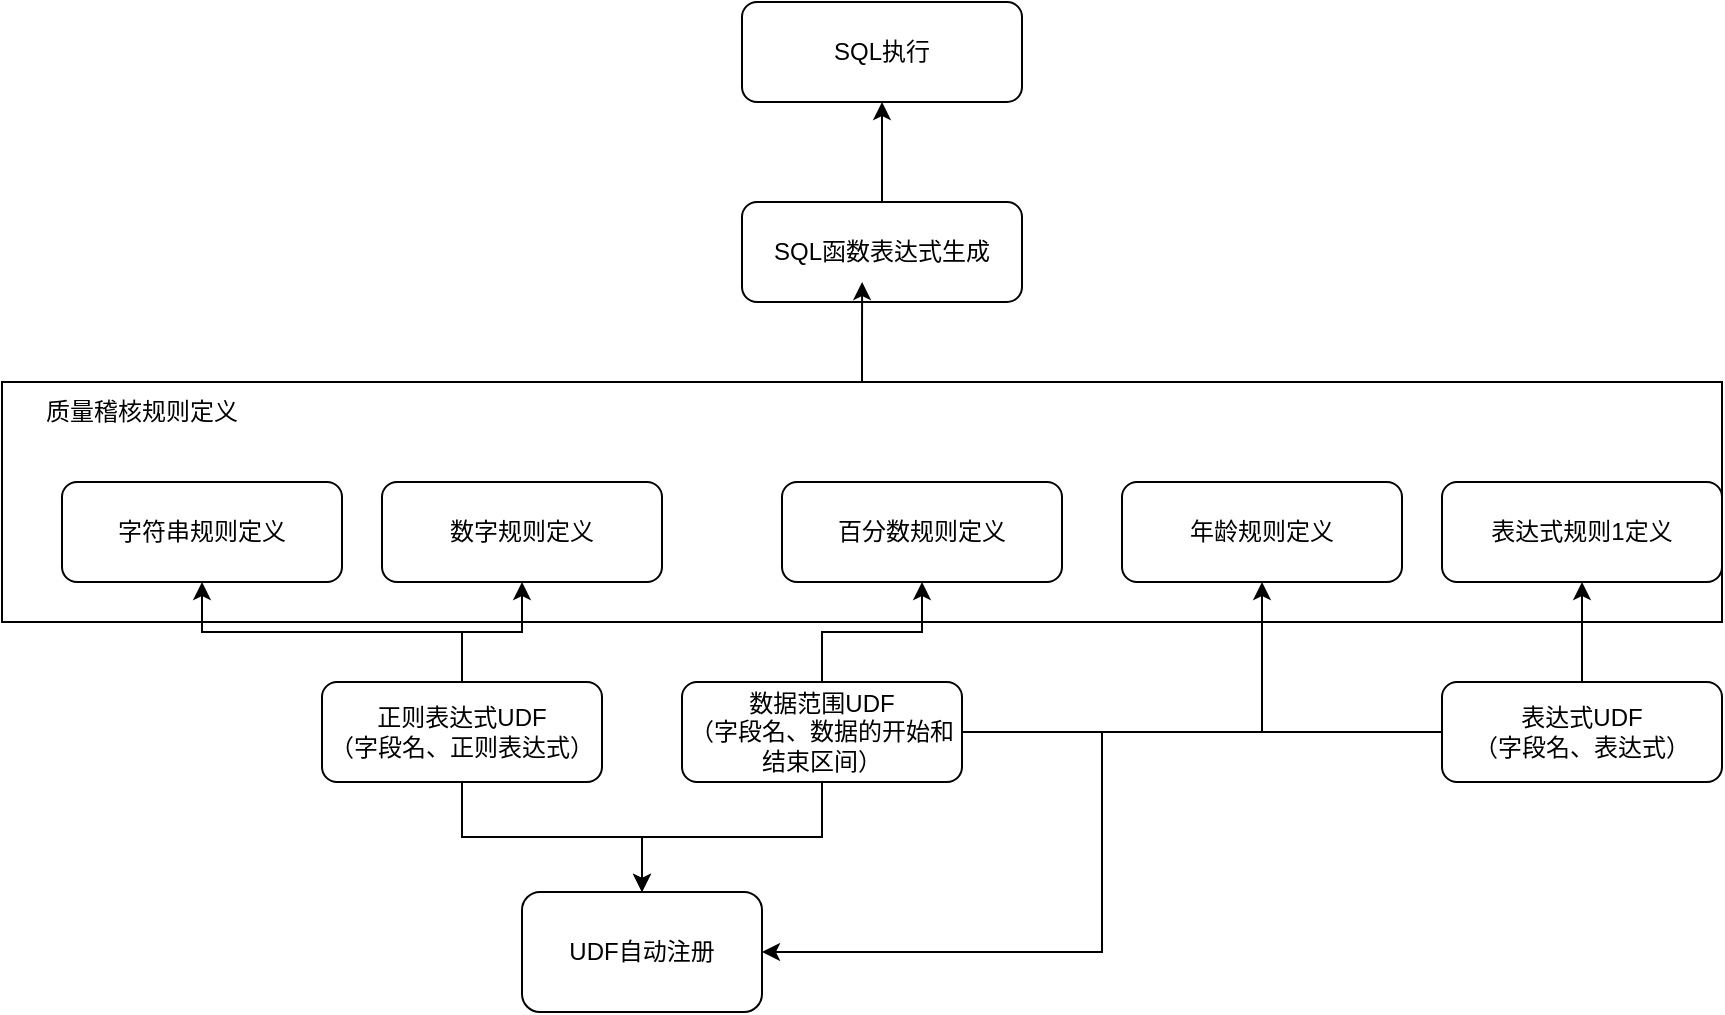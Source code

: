 <mxfile version="24.7.5" pages="2">
  <diagram name="zl_zq" id="EnklMg3L7o-6UmikLhj0">
    <mxGraphModel dx="1050" dy="525" grid="1" gridSize="10" guides="1" tooltips="1" connect="1" arrows="1" fold="1" page="1" pageScale="1" pageWidth="827" pageHeight="1169" math="0" shadow="0">
      <root>
        <mxCell id="0" />
        <mxCell id="1" parent="0" />
        <mxCell id="MpRmsq3lnbngI3vuwVID-38" value="" style="rounded=0;whiteSpace=wrap;html=1;" vertex="1" parent="1">
          <mxGeometry x="180" y="320" width="860" height="120" as="geometry" />
        </mxCell>
        <mxCell id="MpRmsq3lnbngI3vuwVID-22" style="edgeStyle=orthogonalEdgeStyle;rounded=0;orthogonalLoop=1;jettySize=auto;html=1;" edge="1" parent="1" source="MpRmsq3lnbngI3vuwVID-18" target="MpRmsq3lnbngI3vuwVID-21">
          <mxGeometry relative="1" as="geometry" />
        </mxCell>
        <mxCell id="MpRmsq3lnbngI3vuwVID-28" style="edgeStyle=orthogonalEdgeStyle;rounded=0;orthogonalLoop=1;jettySize=auto;html=1;entryX=0.5;entryY=1;entryDx=0;entryDy=0;" edge="1" parent="1" source="MpRmsq3lnbngI3vuwVID-18" target="MpRmsq3lnbngI3vuwVID-24">
          <mxGeometry relative="1" as="geometry" />
        </mxCell>
        <mxCell id="MpRmsq3lnbngI3vuwVID-29" style="edgeStyle=orthogonalEdgeStyle;rounded=0;orthogonalLoop=1;jettySize=auto;html=1;entryX=0.5;entryY=1;entryDx=0;entryDy=0;" edge="1" parent="1" source="MpRmsq3lnbngI3vuwVID-18" target="MpRmsq3lnbngI3vuwVID-25">
          <mxGeometry relative="1" as="geometry" />
        </mxCell>
        <mxCell id="MpRmsq3lnbngI3vuwVID-18" value="正则表达式UDF&lt;div&gt;（字段名、正则表达式）&lt;/div&gt;" style="rounded=1;whiteSpace=wrap;html=1;" vertex="1" parent="1">
          <mxGeometry x="340" y="470" width="140" height="50" as="geometry" />
        </mxCell>
        <mxCell id="MpRmsq3lnbngI3vuwVID-23" style="edgeStyle=orthogonalEdgeStyle;rounded=0;orthogonalLoop=1;jettySize=auto;html=1;entryX=0.5;entryY=0;entryDx=0;entryDy=0;" edge="1" parent="1" source="MpRmsq3lnbngI3vuwVID-20" target="MpRmsq3lnbngI3vuwVID-21">
          <mxGeometry relative="1" as="geometry" />
        </mxCell>
        <mxCell id="MpRmsq3lnbngI3vuwVID-30" style="edgeStyle=orthogonalEdgeStyle;rounded=0;orthogonalLoop=1;jettySize=auto;html=1;entryX=0.5;entryY=1;entryDx=0;entryDy=0;" edge="1" parent="1" source="MpRmsq3lnbngI3vuwVID-20" target="MpRmsq3lnbngI3vuwVID-26">
          <mxGeometry relative="1" as="geometry" />
        </mxCell>
        <mxCell id="MpRmsq3lnbngI3vuwVID-31" style="edgeStyle=orthogonalEdgeStyle;rounded=0;orthogonalLoop=1;jettySize=auto;html=1;entryX=0.5;entryY=1;entryDx=0;entryDy=0;" edge="1" parent="1" source="MpRmsq3lnbngI3vuwVID-20" target="MpRmsq3lnbngI3vuwVID-27">
          <mxGeometry relative="1" as="geometry" />
        </mxCell>
        <mxCell id="MpRmsq3lnbngI3vuwVID-20" value="数据范围UDF&lt;div&gt;（字段名、数据的开始和结束区间）&lt;/div&gt;" style="rounded=1;whiteSpace=wrap;html=1;" vertex="1" parent="1">
          <mxGeometry x="520" y="470" width="140" height="50" as="geometry" />
        </mxCell>
        <mxCell id="MpRmsq3lnbngI3vuwVID-21" value="UDF自动注册" style="rounded=1;whiteSpace=wrap;html=1;" vertex="1" parent="1">
          <mxGeometry x="440" y="575" width="120" height="60" as="geometry" />
        </mxCell>
        <mxCell id="MpRmsq3lnbngI3vuwVID-24" value="字符串规则定义" style="rounded=1;whiteSpace=wrap;html=1;" vertex="1" parent="1">
          <mxGeometry x="210" y="370" width="140" height="50" as="geometry" />
        </mxCell>
        <mxCell id="MpRmsq3lnbngI3vuwVID-25" value="数字规则定义" style="rounded=1;whiteSpace=wrap;html=1;" vertex="1" parent="1">
          <mxGeometry x="370" y="370" width="140" height="50" as="geometry" />
        </mxCell>
        <mxCell id="MpRmsq3lnbngI3vuwVID-26" value="百分数规则定义" style="rounded=1;whiteSpace=wrap;html=1;" vertex="1" parent="1">
          <mxGeometry x="570" y="370" width="140" height="50" as="geometry" />
        </mxCell>
        <mxCell id="MpRmsq3lnbngI3vuwVID-27" value="年龄规则定义" style="rounded=1;whiteSpace=wrap;html=1;" vertex="1" parent="1">
          <mxGeometry x="740" y="370" width="140" height="50" as="geometry" />
        </mxCell>
        <mxCell id="MpRmsq3lnbngI3vuwVID-34" style="edgeStyle=orthogonalEdgeStyle;rounded=0;orthogonalLoop=1;jettySize=auto;html=1;entryX=0.5;entryY=1;entryDx=0;entryDy=0;" edge="1" parent="1" source="MpRmsq3lnbngI3vuwVID-32" target="MpRmsq3lnbngI3vuwVID-33">
          <mxGeometry relative="1" as="geometry" />
        </mxCell>
        <mxCell id="MpRmsq3lnbngI3vuwVID-35" style="edgeStyle=orthogonalEdgeStyle;rounded=0;orthogonalLoop=1;jettySize=auto;html=1;entryX=1;entryY=0.5;entryDx=0;entryDy=0;" edge="1" parent="1" source="MpRmsq3lnbngI3vuwVID-32" target="MpRmsq3lnbngI3vuwVID-21">
          <mxGeometry relative="1" as="geometry" />
        </mxCell>
        <mxCell id="MpRmsq3lnbngI3vuwVID-32" value="表达式UDF&lt;div&gt;（字段名、表达式）&lt;/div&gt;" style="rounded=1;whiteSpace=wrap;html=1;" vertex="1" parent="1">
          <mxGeometry x="900" y="470" width="140" height="50" as="geometry" />
        </mxCell>
        <mxCell id="MpRmsq3lnbngI3vuwVID-33" value="表达式规则1定义" style="rounded=1;whiteSpace=wrap;html=1;" vertex="1" parent="1">
          <mxGeometry x="900" y="370" width="140" height="50" as="geometry" />
        </mxCell>
        <mxCell id="MpRmsq3lnbngI3vuwVID-41" style="edgeStyle=orthogonalEdgeStyle;rounded=0;orthogonalLoop=1;jettySize=auto;html=1;entryX=0.5;entryY=1;entryDx=0;entryDy=0;" edge="1" parent="1" source="MpRmsq3lnbngI3vuwVID-36" target="MpRmsq3lnbngI3vuwVID-37">
          <mxGeometry relative="1" as="geometry" />
        </mxCell>
        <mxCell id="MpRmsq3lnbngI3vuwVID-36" value="SQL函数表达式生成" style="rounded=1;whiteSpace=wrap;html=1;" vertex="1" parent="1">
          <mxGeometry x="550" y="230" width="140" height="50" as="geometry" />
        </mxCell>
        <mxCell id="MpRmsq3lnbngI3vuwVID-37" value="SQL执行" style="rounded=1;whiteSpace=wrap;html=1;" vertex="1" parent="1">
          <mxGeometry x="550" y="130" width="140" height="50" as="geometry" />
        </mxCell>
        <mxCell id="MpRmsq3lnbngI3vuwVID-40" style="edgeStyle=orthogonalEdgeStyle;rounded=0;orthogonalLoop=1;jettySize=auto;html=1;entryX=0.429;entryY=0.8;entryDx=0;entryDy=0;entryPerimeter=0;" edge="1" parent="1" source="MpRmsq3lnbngI3vuwVID-38" target="MpRmsq3lnbngI3vuwVID-36">
          <mxGeometry relative="1" as="geometry" />
        </mxCell>
        <mxCell id="MpRmsq3lnbngI3vuwVID-42" value="质量稽核规则定义" style="text;html=1;align=center;verticalAlign=middle;whiteSpace=wrap;rounded=0;" vertex="1" parent="1">
          <mxGeometry x="200" y="320" width="100" height="30" as="geometry" />
        </mxCell>
      </root>
    </mxGraphModel>
  </diagram>
  <diagram id="P8CFfrJd8-MoWERUeQgS" name="第 2 页">
    <mxGraphModel dx="1114" dy="593" grid="1" gridSize="10" guides="1" tooltips="1" connect="1" arrows="1" fold="1" page="1" pageScale="1" pageWidth="827" pageHeight="1169" math="0" shadow="0">
      <root>
        <mxCell id="0" />
        <mxCell id="1" parent="0" />
        <mxCell id="FvapQGoTUI_Bh2VXTVNJ-9" style="edgeStyle=orthogonalEdgeStyle;rounded=0;orthogonalLoop=1;jettySize=auto;html=1;entryX=0;entryY=0.5;entryDx=0;entryDy=0;startArrow=classic;startFill=1;" parent="1" source="FvapQGoTUI_Bh2VXTVNJ-1" target="FvapQGoTUI_Bh2VXTVNJ-4" edge="1">
          <mxGeometry relative="1" as="geometry" />
        </mxCell>
        <mxCell id="FvapQGoTUI_Bh2VXTVNJ-1" value="应用程序" style="rounded=0;whiteSpace=wrap;html=1;" parent="1" vertex="1">
          <mxGeometry x="100" y="160" width="90" height="60" as="geometry" />
        </mxCell>
        <mxCell id="FvapQGoTUI_Bh2VXTVNJ-2" value="数据库1" style="rounded=0;whiteSpace=wrap;html=1;" parent="1" vertex="1">
          <mxGeometry x="470" y="100" width="90" height="60" as="geometry" />
        </mxCell>
        <mxCell id="FvapQGoTUI_Bh2VXTVNJ-3" value="数据N" style="rounded=0;whiteSpace=wrap;html=1;" parent="1" vertex="1">
          <mxGeometry x="470" y="220" width="90" height="60" as="geometry" />
        </mxCell>
        <mxCell id="FvapQGoTUI_Bh2VXTVNJ-8" style="edgeStyle=orthogonalEdgeStyle;rounded=0;orthogonalLoop=1;jettySize=auto;html=1;entryX=0.5;entryY=0;entryDx=0;entryDy=0;endArrow=block;endFill=1;startArrow=classic;startFill=1;" parent="1" source="FvapQGoTUI_Bh2VXTVNJ-4" target="FvapQGoTUI_Bh2VXTVNJ-6" edge="1">
          <mxGeometry relative="1" as="geometry" />
        </mxCell>
        <mxCell id="FvapQGoTUI_Bh2VXTVNJ-12" style="edgeStyle=orthogonalEdgeStyle;rounded=0;orthogonalLoop=1;jettySize=auto;html=1;entryX=0;entryY=0.5;entryDx=0;entryDy=0;" parent="1" source="FvapQGoTUI_Bh2VXTVNJ-4" target="FvapQGoTUI_Bh2VXTVNJ-3" edge="1">
          <mxGeometry relative="1" as="geometry" />
        </mxCell>
        <mxCell id="FvapQGoTUI_Bh2VXTVNJ-4" value="中间件" style="rounded=0;whiteSpace=wrap;html=1;" parent="1" vertex="1">
          <mxGeometry x="250" y="160" width="150" height="60" as="geometry" />
        </mxCell>
        <mxCell id="FvapQGoTUI_Bh2VXTVNJ-17" style="edgeStyle=orthogonalEdgeStyle;rounded=0;orthogonalLoop=1;jettySize=auto;html=1;entryX=0.5;entryY=1;entryDx=0;entryDy=0;" parent="1" source="FvapQGoTUI_Bh2VXTVNJ-5" target="FvapQGoTUI_Bh2VXTVNJ-4" edge="1">
          <mxGeometry relative="1" as="geometry" />
        </mxCell>
        <mxCell id="FvapQGoTUI_Bh2VXTVNJ-5" value="SQL&lt;div&gt;改写&lt;/div&gt;" style="rounded=1;whiteSpace=wrap;html=1;" parent="1" vertex="1">
          <mxGeometry x="295" y="260" width="60" height="40" as="geometry" />
        </mxCell>
        <mxCell id="FvapQGoTUI_Bh2VXTVNJ-6" value="数据&lt;div&gt;加解密&lt;/div&gt;" style="rounded=1;whiteSpace=wrap;html=1;" parent="1" vertex="1">
          <mxGeometry x="367" y="260" width="60" height="40" as="geometry" />
        </mxCell>
        <mxCell id="FvapQGoTUI_Bh2VXTVNJ-10" style="edgeStyle=orthogonalEdgeStyle;rounded=0;orthogonalLoop=1;jettySize=auto;html=1;entryX=0;entryY=0.633;entryDx=0;entryDy=0;entryPerimeter=0;" parent="1" source="FvapQGoTUI_Bh2VXTVNJ-4" target="FvapQGoTUI_Bh2VXTVNJ-2" edge="1">
          <mxGeometry relative="1" as="geometry" />
        </mxCell>
        <mxCell id="FvapQGoTUI_Bh2VXTVNJ-16" style="edgeStyle=orthogonalEdgeStyle;rounded=0;orthogonalLoop=1;jettySize=auto;html=1;entryX=0.5;entryY=1;entryDx=0;entryDy=0;" parent="1" source="FvapQGoTUI_Bh2VXTVNJ-13" target="FvapQGoTUI_Bh2VXTVNJ-4" edge="1">
          <mxGeometry relative="1" as="geometry" />
        </mxCell>
        <mxCell id="FvapQGoTUI_Bh2VXTVNJ-13" value="SQL&lt;div&gt;解析&lt;/div&gt;" style="rounded=1;whiteSpace=wrap;html=1;" parent="1" vertex="1">
          <mxGeometry x="222" y="260" width="60" height="40" as="geometry" />
        </mxCell>
        <mxCell id="FlpTjz6dlXSzKR6ZCtCg-6" style="edgeStyle=orthogonalEdgeStyle;rounded=0;orthogonalLoop=1;jettySize=auto;html=1;entryX=0;entryY=0.5;entryDx=0;entryDy=0;" parent="1" source="FlpTjz6dlXSzKR6ZCtCg-1" target="FlpTjz6dlXSzKR6ZCtCg-5" edge="1">
          <mxGeometry relative="1" as="geometry" />
        </mxCell>
        <mxCell id="FlpTjz6dlXSzKR6ZCtCg-1" value="创建快照" style="rounded=0;whiteSpace=wrap;html=1;" parent="1" vertex="1">
          <mxGeometry x="400" y="530" width="105" height="50" as="geometry" />
        </mxCell>
        <mxCell id="FlpTjz6dlXSzKR6ZCtCg-24" style="edgeStyle=orthogonalEdgeStyle;rounded=0;orthogonalLoop=1;jettySize=auto;html=1;entryX=0.5;entryY=0;entryDx=0;entryDy=0;" parent="1" source="FlpTjz6dlXSzKR6ZCtCg-5" target="FlpTjz6dlXSzKR6ZCtCg-18" edge="1">
          <mxGeometry relative="1" as="geometry" />
        </mxCell>
        <mxCell id="FlpTjz6dlXSzKR6ZCtCg-5" value="快照文件同步" style="rounded=0;whiteSpace=wrap;html=1;" parent="1" vertex="1">
          <mxGeometry x="565" y="530" width="105" height="50" as="geometry" />
        </mxCell>
        <mxCell id="FlpTjz6dlXSzKR6ZCtCg-20" style="edgeStyle=orthogonalEdgeStyle;rounded=0;orthogonalLoop=1;jettySize=auto;html=1;entryX=0.5;entryY=0;entryDx=0;entryDy=0;" parent="1" source="FlpTjz6dlXSzKR6ZCtCg-12" target="FlpTjz6dlXSzKR6ZCtCg-19" edge="1">
          <mxGeometry relative="1" as="geometry" />
        </mxCell>
        <mxCell id="FlpTjz6dlXSzKR6ZCtCg-21" style="edgeStyle=orthogonalEdgeStyle;rounded=0;orthogonalLoop=1;jettySize=auto;html=1;entryX=0;entryY=0.5;entryDx=0;entryDy=0;exitX=0.5;exitY=0;exitDx=0;exitDy=0;" parent="1" source="FlpTjz6dlXSzKR6ZCtCg-12" target="FlpTjz6dlXSzKR6ZCtCg-1" edge="1">
          <mxGeometry relative="1" as="geometry" />
        </mxCell>
        <mxCell id="FlpTjz6dlXSzKR6ZCtCg-23" style="edgeStyle=orthogonalEdgeStyle;rounded=0;orthogonalLoop=1;jettySize=auto;html=1;entryX=0;entryY=0.5;entryDx=0;entryDy=0;" parent="1" source="FlpTjz6dlXSzKR6ZCtCg-12" target="FlpTjz6dlXSzKR6ZCtCg-17" edge="1">
          <mxGeometry relative="1" as="geometry" />
        </mxCell>
        <mxCell id="FlpTjz6dlXSzKR6ZCtCg-27" style="rounded=0;orthogonalLoop=1;jettySize=auto;html=1;entryX=0;entryY=0.5;entryDx=0;entryDy=0;dashed=1;dashPattern=8 8;" parent="1" source="FlpTjz6dlXSzKR6ZCtCg-12" target="FlpTjz6dlXSzKR6ZCtCg-18" edge="1">
          <mxGeometry relative="1" as="geometry" />
        </mxCell>
        <mxCell id="FlpTjz6dlXSzKR6ZCtCg-12" value="ES访问代理中间件" style="rounded=0;whiteSpace=wrap;html=1;" parent="1" vertex="1">
          <mxGeometry x="242" y="710" width="105" height="50" as="geometry" />
        </mxCell>
        <mxCell id="FlpTjz6dlXSzKR6ZCtCg-15" style="edgeStyle=orthogonalEdgeStyle;rounded=0;orthogonalLoop=1;jettySize=auto;html=1;entryX=0;entryY=0.5;entryDx=0;entryDy=0;" parent="1" source="FlpTjz6dlXSzKR6ZCtCg-14" target="FlpTjz6dlXSzKR6ZCtCg-12" edge="1">
          <mxGeometry relative="1" as="geometry" />
        </mxCell>
        <mxCell id="FlpTjz6dlXSzKR6ZCtCg-14" value="客户端请求" style="rounded=0;whiteSpace=wrap;html=1;" parent="1" vertex="1">
          <mxGeometry x="80" y="710" width="105" height="50" as="geometry" />
        </mxCell>
        <mxCell id="FlpTjz6dlXSzKR6ZCtCg-17" value="ES旧集群" style="rounded=1;whiteSpace=wrap;html=1;" parent="1" vertex="1">
          <mxGeometry x="455" y="705" width="120" height="60" as="geometry" />
        </mxCell>
        <mxCell id="FlpTjz6dlXSzKR6ZCtCg-18" value="ES新集群" style="rounded=1;whiteSpace=wrap;html=1;" parent="1" vertex="1">
          <mxGeometry x="557.5" y="815" width="120" height="60" as="geometry" />
        </mxCell>
        <mxCell id="FlpTjz6dlXSzKR6ZCtCg-26" style="edgeStyle=orthogonalEdgeStyle;rounded=0;orthogonalLoop=1;jettySize=auto;html=1;entryX=0;entryY=0.5;entryDx=0;entryDy=0;" parent="1" source="FlpTjz6dlXSzKR6ZCtCg-19" target="FlpTjz6dlXSzKR6ZCtCg-18" edge="1">
          <mxGeometry relative="1" as="geometry" />
        </mxCell>
        <mxCell id="FlpTjz6dlXSzKR6ZCtCg-19" value="事务日志生成器" style="rounded=0;whiteSpace=wrap;html=1;" parent="1" vertex="1">
          <mxGeometry x="242" y="820" width="105" height="50" as="geometry" />
        </mxCell>
        <mxCell id="FlpTjz6dlXSzKR6ZCtCg-28" value="1" style="ellipse;whiteSpace=wrap;html=1;aspect=fixed;" parent="1" vertex="1">
          <mxGeometry x="202" y="710" width="20" height="20" as="geometry" />
        </mxCell>
        <mxCell id="FlpTjz6dlXSzKR6ZCtCg-29" value="2" style="ellipse;whiteSpace=wrap;html=1;aspect=fixed;" parent="1" vertex="1">
          <mxGeometry x="270" y="600" width="20" height="20" as="geometry" />
        </mxCell>
        <mxCell id="FlpTjz6dlXSzKR6ZCtCg-31" value="4" style="ellipse;whiteSpace=wrap;html=1;aspect=fixed;" parent="1" vertex="1">
          <mxGeometry x="520" y="530" width="20" height="20" as="geometry" />
        </mxCell>
        <mxCell id="FlpTjz6dlXSzKR6ZCtCg-32" value="5" style="ellipse;whiteSpace=wrap;html=1;aspect=fixed;" parent="1" vertex="1">
          <mxGeometry x="620" y="670" width="20" height="20" as="geometry" />
        </mxCell>
        <mxCell id="FlpTjz6dlXSzKR6ZCtCg-39" value="3" style="ellipse;whiteSpace=wrap;html=1;aspect=fixed;" parent="1" vertex="1">
          <mxGeometry x="270" y="780" width="20" height="20" as="geometry" />
        </mxCell>
        <mxCell id="FlpTjz6dlXSzKR6ZCtCg-40" value="6" style="ellipse;whiteSpace=wrap;html=1;aspect=fixed;" parent="1" vertex="1">
          <mxGeometry x="427" y="855" width="20" height="20" as="geometry" />
        </mxCell>
        <mxCell id="FlpTjz6dlXSzKR6ZCtCg-41" value="7" style="ellipse;whiteSpace=wrap;html=1;aspect=fixed;" parent="1" vertex="1">
          <mxGeometry x="404" y="760" width="20" height="20" as="geometry" />
        </mxCell>
        <mxCell id="Fm-ZKwv6pAc-7PzzmExV-4" style="edgeStyle=orthogonalEdgeStyle;rounded=0;orthogonalLoop=1;jettySize=auto;html=1;" edge="1" parent="1" source="Fm-ZKwv6pAc-7PzzmExV-1" target="Fm-ZKwv6pAc-7PzzmExV-3">
          <mxGeometry relative="1" as="geometry" />
        </mxCell>
        <mxCell id="Fm-ZKwv6pAc-7PzzmExV-1" value="&lt;span style=&quot;font-size: 17px;&quot;&gt;获取主机的CPU和内存使用率&lt;/span&gt;" style="rounded=0;whiteSpace=wrap;html=1;" vertex="1" parent="1">
          <mxGeometry x="310" y="940" width="145" height="60" as="geometry" />
        </mxCell>
        <mxCell id="Fm-ZKwv6pAc-7PzzmExV-6" style="edgeStyle=orthogonalEdgeStyle;rounded=0;orthogonalLoop=1;jettySize=auto;html=1;entryX=1;entryY=0.5;entryDx=0;entryDy=0;" edge="1" parent="1" source="Fm-ZKwv6pAc-7PzzmExV-3" target="Fm-ZKwv6pAc-7PzzmExV-5">
          <mxGeometry relative="1" as="geometry" />
        </mxCell>
        <mxCell id="Fm-ZKwv6pAc-7PzzmExV-7" value="否" style="edgeLabel;html=1;align=center;verticalAlign=middle;resizable=0;points=[];" vertex="1" connectable="0" parent="Fm-ZKwv6pAc-7PzzmExV-6">
          <mxGeometry x="-0.011" y="1" relative="1" as="geometry">
            <mxPoint as="offset" />
          </mxGeometry>
        </mxCell>
        <mxCell id="Fm-ZKwv6pAc-7PzzmExV-3" value="&lt;font style=&quot;font-size: 16px;&quot;&gt;是否&lt;/font&gt;&lt;div style=&quot;font-size: 16px;&quot;&gt;&lt;font style=&quot;font-size: 16px;&quot;&gt;超阈值&lt;/font&gt;&lt;/div&gt;" style="rhombus;whiteSpace=wrap;html=1;" vertex="1" parent="1">
          <mxGeometry x="319.5" y="1060" width="126" height="100" as="geometry" />
        </mxCell>
        <mxCell id="Fm-ZKwv6pAc-7PzzmExV-5" value="&lt;p class=&quot;MsoNormal&quot;&gt;&lt;span style=&quot;mso-spacerun:&#39;yes&#39;;font-family:Calibri;font-size:12.0pt;&quot;&gt;&lt;font face=&quot;宋体&quot;&gt;资源充足，提高&lt;/font&gt;&lt;/span&gt;&lt;span style=&quot;mso-spacerun:&#39;yes&#39;;font-family:宋体;font-size:12.0pt;&quot;&gt;&lt;font face=&quot;Calibri&quot;&gt;NodeManager&lt;/font&gt;&lt;font face=&quot;宋体&quot;&gt;资源&lt;/font&gt;&lt;/span&gt;&lt;span style=&quot;mso-spacerun:&#39;yes&#39;;font-family:Calibri;font-size:12.0pt;&quot;&gt;&lt;font face=&quot;宋体&quot;&gt;配置&lt;/font&gt;&lt;/span&gt;&lt;/p&gt;" style="rounded=0;whiteSpace=wrap;html=1;" vertex="1" parent="1">
          <mxGeometry x="100" y="1080" width="145" height="60" as="geometry" />
        </mxCell>
        <mxCell id="Fm-ZKwv6pAc-7PzzmExV-12" style="edgeStyle=orthogonalEdgeStyle;rounded=0;orthogonalLoop=1;jettySize=auto;html=1;" edge="1" parent="1" source="Fm-ZKwv6pAc-7PzzmExV-8" target="Fm-ZKwv6pAc-7PzzmExV-11">
          <mxGeometry relative="1" as="geometry">
            <Array as="points">
              <mxPoint x="384" y="1310" />
              <mxPoint x="384" y="1310" />
            </Array>
          </mxGeometry>
        </mxCell>
        <mxCell id="Fm-ZKwv6pAc-7PzzmExV-8" value="&lt;p class=&quot;MsoNormal&quot;&gt;&lt;font face=&quot;宋体&quot;&gt;&lt;span style=&quot;font-size: 16px;&quot;&gt;主机资源占用饱和，计算NodeManager的CPU、内存使用率占比&lt;/span&gt;&lt;/font&gt;&lt;/p&gt;" style="rounded=0;whiteSpace=wrap;html=1;" vertex="1" parent="1">
          <mxGeometry x="310" y="1220" width="167" height="80" as="geometry" />
        </mxCell>
        <mxCell id="Fm-ZKwv6pAc-7PzzmExV-9" style="edgeStyle=orthogonalEdgeStyle;rounded=0;orthogonalLoop=1;jettySize=auto;html=1;entryX=0.433;entryY=0.001;entryDx=0;entryDy=0;entryPerimeter=0;" edge="1" parent="1" source="Fm-ZKwv6pAc-7PzzmExV-3" target="Fm-ZKwv6pAc-7PzzmExV-8">
          <mxGeometry relative="1" as="geometry" />
        </mxCell>
        <mxCell id="Fm-ZKwv6pAc-7PzzmExV-10" value="是" style="edgeLabel;html=1;align=center;verticalAlign=middle;resizable=0;points=[];" vertex="1" connectable="0" parent="Fm-ZKwv6pAc-7PzzmExV-9">
          <mxGeometry x="-0.365" y="3" relative="1" as="geometry">
            <mxPoint as="offset" />
          </mxGeometry>
        </mxCell>
        <mxCell id="Fm-ZKwv6pAc-7PzzmExV-14" style="edgeStyle=orthogonalEdgeStyle;rounded=0;orthogonalLoop=1;jettySize=auto;html=1;entryX=1;entryY=0.5;entryDx=0;entryDy=0;" edge="1" parent="1" source="Fm-ZKwv6pAc-7PzzmExV-11" target="Fm-ZKwv6pAc-7PzzmExV-13">
          <mxGeometry relative="1" as="geometry" />
        </mxCell>
        <mxCell id="Fm-ZKwv6pAc-7PzzmExV-15" value="否" style="edgeLabel;html=1;align=center;verticalAlign=middle;resizable=0;points=[];" vertex="1" connectable="0" parent="Fm-ZKwv6pAc-7PzzmExV-14">
          <mxGeometry x="-0.149" y="3" relative="1" as="geometry">
            <mxPoint as="offset" />
          </mxGeometry>
        </mxCell>
        <mxCell id="Fm-ZKwv6pAc-7PzzmExV-11" value="&lt;font style=&quot;font-size: 16px;&quot;&gt;是否&lt;/font&gt;&lt;div style=&quot;font-size: 16px;&quot;&gt;&lt;font style=&quot;font-size: 16px;&quot;&gt;超阈值&lt;/font&gt;&lt;/div&gt;" style="rhombus;whiteSpace=wrap;html=1;" vertex="1" parent="1">
          <mxGeometry x="321" y="1360" width="126" height="100" as="geometry" />
        </mxCell>
        <mxCell id="Fm-ZKwv6pAc-7PzzmExV-13" value="&lt;p class=&quot;MsoNormal&quot;&gt;&lt;span style=&quot;mso-spacerun:&#39;yes&#39;;font-family:Calibri;font-size:12.0pt;&quot;&gt;&lt;font face=&quot;宋体&quot;&gt;保持当前&lt;/font&gt;&lt;/span&gt;&lt;span style=&quot;mso-spacerun:&#39;yes&#39;;font-family:宋体;font-size:12.0pt;&quot;&gt;&lt;font face=&quot;Calibri&quot;&gt;NodeManager&lt;/font&gt;&lt;font face=&quot;宋体&quot;&gt;资源&lt;/font&gt;&lt;/span&gt;&lt;span style=&quot;mso-spacerun:&#39;yes&#39;;font-family:Calibri;font-size:12.0pt;&quot;&gt;&lt;font face=&quot;宋体&quot;&gt;配置&lt;/font&gt;&lt;/span&gt;&lt;/p&gt;" style="rounded=0;whiteSpace=wrap;html=1;" vertex="1" parent="1">
          <mxGeometry x="80" y="1380" width="165" height="60" as="geometry" />
        </mxCell>
      </root>
    </mxGraphModel>
  </diagram>
</mxfile>
